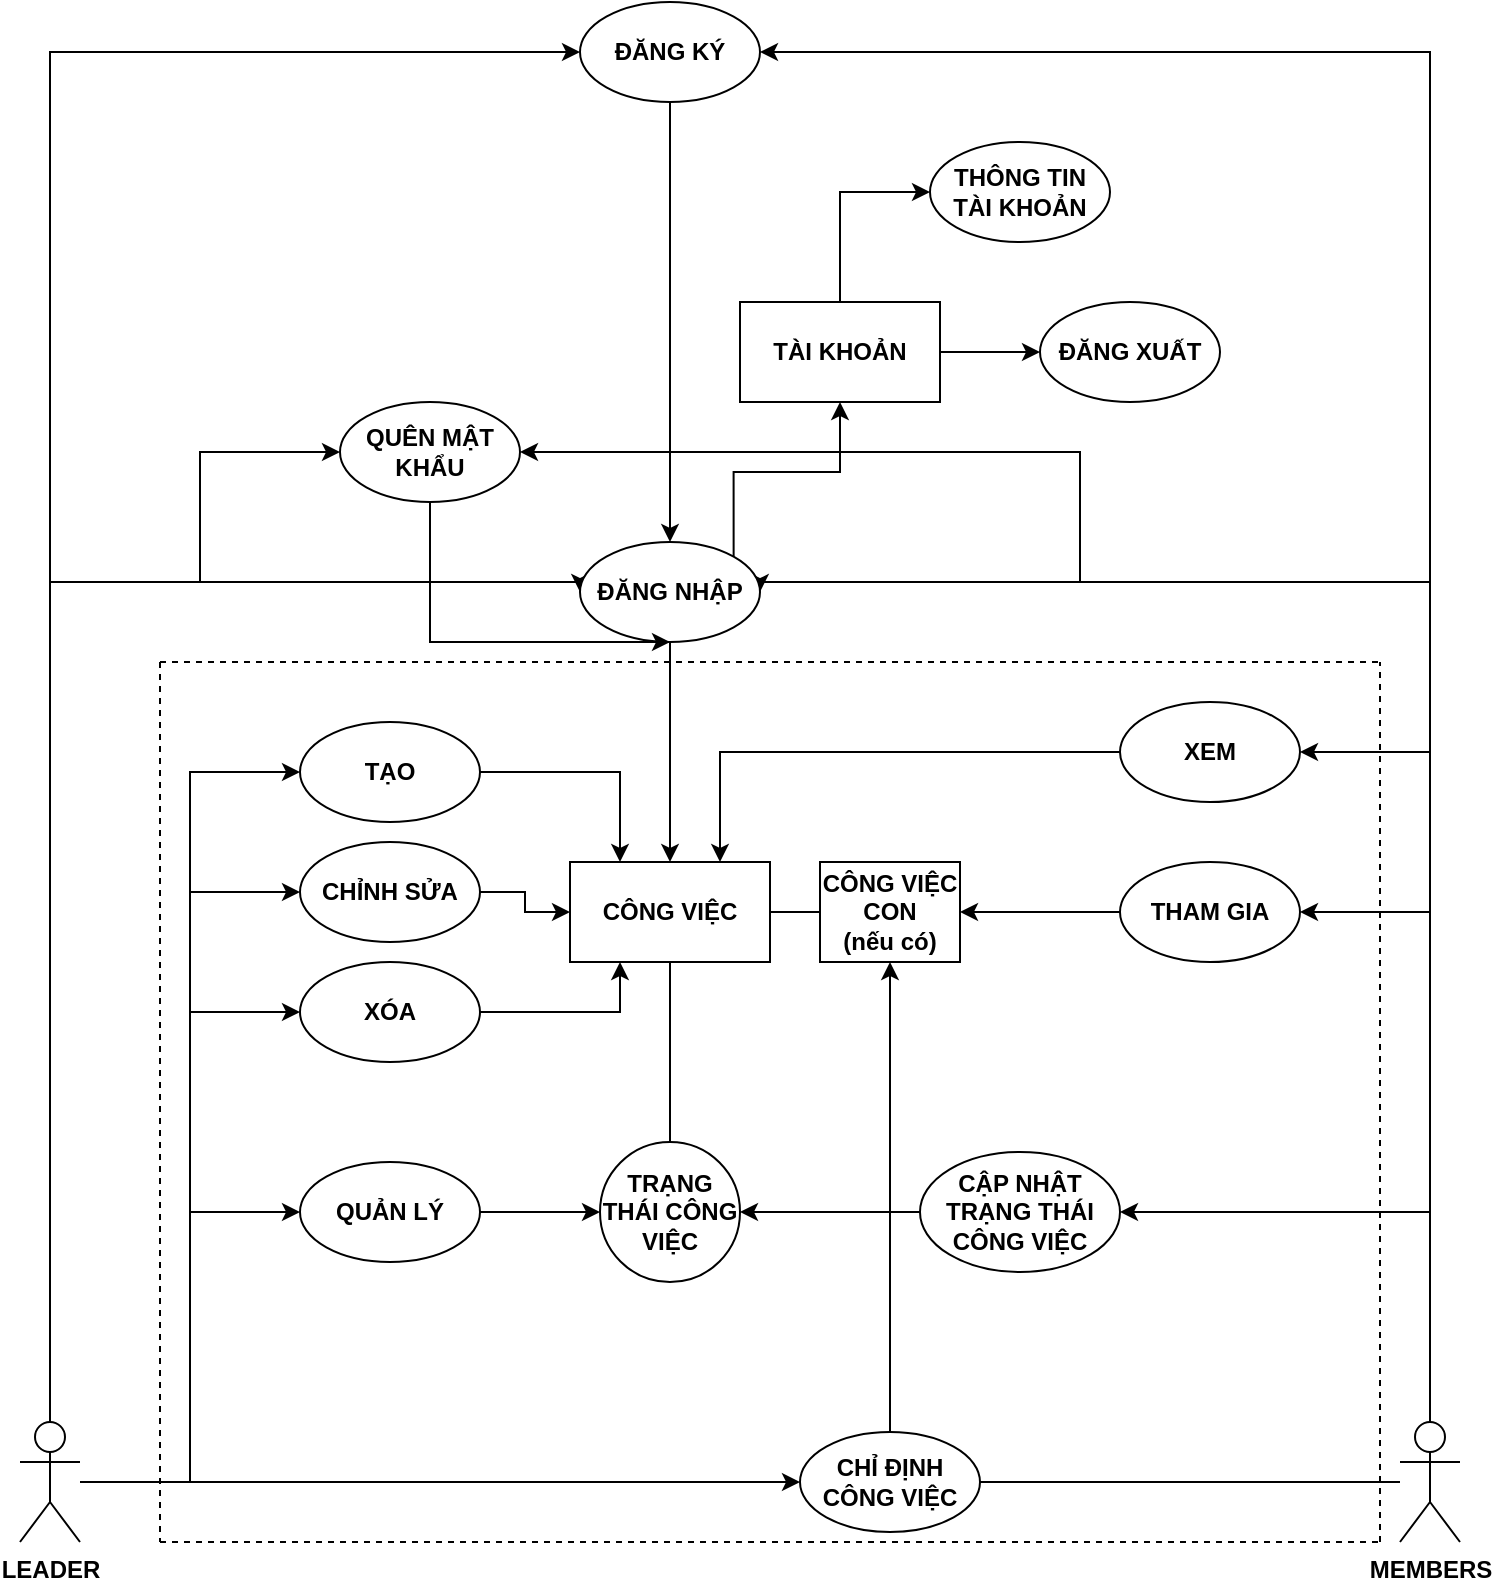 <mxfile version="24.7.8">
  <diagram name="Trang-1" id="Cjf59mMrRFcgfrY6k5yc">
    <mxGraphModel dx="1058" dy="1667" grid="1" gridSize="10" guides="1" tooltips="1" connect="1" arrows="1" fold="1" page="1" pageScale="1" pageWidth="827" pageHeight="1169" math="0" shadow="0">
      <root>
        <mxCell id="0" />
        <mxCell id="1" parent="0" />
        <mxCell id="nLk5Q_HTcDdQu3u07LqY-6" style="edgeStyle=orthogonalEdgeStyle;rounded=0;orthogonalLoop=1;jettySize=auto;html=1;entryX=0;entryY=0.5;entryDx=0;entryDy=0;" parent="1" source="nLk5Q_HTcDdQu3u07LqY-1" target="nLk5Q_HTcDdQu3u07LqY-4" edge="1">
          <mxGeometry relative="1" as="geometry">
            <Array as="points">
              <mxPoint x="85" y="160" />
              <mxPoint x="350" y="160" />
            </Array>
          </mxGeometry>
        </mxCell>
        <mxCell id="nLk5Q_HTcDdQu3u07LqY-17" style="edgeStyle=orthogonalEdgeStyle;rounded=0;orthogonalLoop=1;jettySize=auto;html=1;entryX=0;entryY=0.5;entryDx=0;entryDy=0;" parent="1" source="nLk5Q_HTcDdQu3u07LqY-1" target="nLk5Q_HTcDdQu3u07LqY-3" edge="1">
          <mxGeometry relative="1" as="geometry">
            <Array as="points">
              <mxPoint x="85" y="-105" />
            </Array>
          </mxGeometry>
        </mxCell>
        <mxCell id="nLk5Q_HTcDdQu3u07LqY-18" style="edgeStyle=orthogonalEdgeStyle;rounded=0;orthogonalLoop=1;jettySize=auto;html=1;entryX=0;entryY=0.5;entryDx=0;entryDy=0;" parent="1" source="nLk5Q_HTcDdQu3u07LqY-1" target="nLk5Q_HTcDdQu3u07LqY-14" edge="1">
          <mxGeometry relative="1" as="geometry" />
        </mxCell>
        <mxCell id="nLk5Q_HTcDdQu3u07LqY-19" style="edgeStyle=orthogonalEdgeStyle;rounded=0;orthogonalLoop=1;jettySize=auto;html=1;entryX=0;entryY=0.5;entryDx=0;entryDy=0;" parent="1" source="nLk5Q_HTcDdQu3u07LqY-1" target="nLk5Q_HTcDdQu3u07LqY-15" edge="1">
          <mxGeometry relative="1" as="geometry" />
        </mxCell>
        <mxCell id="nLk5Q_HTcDdQu3u07LqY-20" style="edgeStyle=orthogonalEdgeStyle;rounded=0;orthogonalLoop=1;jettySize=auto;html=1;entryX=0;entryY=0.5;entryDx=0;entryDy=0;" parent="1" source="nLk5Q_HTcDdQu3u07LqY-1" target="nLk5Q_HTcDdQu3u07LqY-16" edge="1">
          <mxGeometry relative="1" as="geometry" />
        </mxCell>
        <mxCell id="nLk5Q_HTcDdQu3u07LqY-32" style="edgeStyle=orthogonalEdgeStyle;rounded=0;orthogonalLoop=1;jettySize=auto;html=1;entryX=0;entryY=0.5;entryDx=0;entryDy=0;" parent="1" source="nLk5Q_HTcDdQu3u07LqY-1" target="nLk5Q_HTcDdQu3u07LqY-31" edge="1">
          <mxGeometry relative="1" as="geometry" />
        </mxCell>
        <mxCell id="nLk5Q_HTcDdQu3u07LqY-49" style="edgeStyle=orthogonalEdgeStyle;rounded=0;orthogonalLoop=1;jettySize=auto;html=1;entryX=0;entryY=0.5;entryDx=0;entryDy=0;" parent="1" source="nLk5Q_HTcDdQu3u07LqY-1" target="nLk5Q_HTcDdQu3u07LqY-46" edge="1">
          <mxGeometry relative="1" as="geometry" />
        </mxCell>
        <mxCell id="nLk5Q_HTcDdQu3u07LqY-1" value="LEADER" style="shape=umlActor;verticalLabelPosition=bottom;verticalAlign=top;html=1;outlineConnect=0;fontStyle=1" parent="1" vertex="1">
          <mxGeometry x="70" y="580" width="30" height="60" as="geometry" />
        </mxCell>
        <mxCell id="nLk5Q_HTcDdQu3u07LqY-7" style="edgeStyle=orthogonalEdgeStyle;rounded=0;orthogonalLoop=1;jettySize=auto;html=1;entryX=1;entryY=0.5;entryDx=0;entryDy=0;" parent="1" source="nLk5Q_HTcDdQu3u07LqY-2" target="nLk5Q_HTcDdQu3u07LqY-3" edge="1">
          <mxGeometry relative="1" as="geometry">
            <Array as="points">
              <mxPoint x="775" y="-105" />
            </Array>
          </mxGeometry>
        </mxCell>
        <mxCell id="nLk5Q_HTcDdQu3u07LqY-8" style="edgeStyle=orthogonalEdgeStyle;rounded=0;orthogonalLoop=1;jettySize=auto;html=1;entryX=1;entryY=0.5;entryDx=0;entryDy=0;" parent="1" source="nLk5Q_HTcDdQu3u07LqY-2" target="nLk5Q_HTcDdQu3u07LqY-4" edge="1">
          <mxGeometry relative="1" as="geometry">
            <Array as="points">
              <mxPoint x="775" y="160" />
              <mxPoint x="440" y="160" />
            </Array>
          </mxGeometry>
        </mxCell>
        <mxCell id="nLk5Q_HTcDdQu3u07LqY-37" style="edgeStyle=orthogonalEdgeStyle;rounded=0;orthogonalLoop=1;jettySize=auto;html=1;entryX=1;entryY=0.5;entryDx=0;entryDy=0;" parent="1" source="nLk5Q_HTcDdQu3u07LqY-2" target="nLk5Q_HTcDdQu3u07LqY-35" edge="1">
          <mxGeometry relative="1" as="geometry">
            <Array as="points">
              <mxPoint x="775" y="245" />
            </Array>
          </mxGeometry>
        </mxCell>
        <mxCell id="nLk5Q_HTcDdQu3u07LqY-38" style="edgeStyle=orthogonalEdgeStyle;rounded=0;orthogonalLoop=1;jettySize=auto;html=1;" parent="1" source="nLk5Q_HTcDdQu3u07LqY-2" target="nLk5Q_HTcDdQu3u07LqY-36" edge="1">
          <mxGeometry relative="1" as="geometry">
            <Array as="points">
              <mxPoint x="775" y="325" />
            </Array>
          </mxGeometry>
        </mxCell>
        <mxCell id="nLk5Q_HTcDdQu3u07LqY-43" style="edgeStyle=orthogonalEdgeStyle;rounded=0;orthogonalLoop=1;jettySize=auto;html=1;entryX=1;entryY=0.5;entryDx=0;entryDy=0;" parent="1" source="nLk5Q_HTcDdQu3u07LqY-2" target="nLk5Q_HTcDdQu3u07LqY-42" edge="1">
          <mxGeometry relative="1" as="geometry">
            <Array as="points">
              <mxPoint x="775" y="475" />
            </Array>
          </mxGeometry>
        </mxCell>
        <mxCell id="nLk5Q_HTcDdQu3u07LqY-2" value="MEMBERS" style="shape=umlActor;verticalLabelPosition=bottom;verticalAlign=top;html=1;outlineConnect=0;fontStyle=1" parent="1" vertex="1">
          <mxGeometry x="760" y="580" width="30" height="60" as="geometry" />
        </mxCell>
        <mxCell id="nLk5Q_HTcDdQu3u07LqY-10" style="edgeStyle=orthogonalEdgeStyle;rounded=0;orthogonalLoop=1;jettySize=auto;html=1;entryX=0.5;entryY=0;entryDx=0;entryDy=0;" parent="1" source="nLk5Q_HTcDdQu3u07LqY-3" target="nLk5Q_HTcDdQu3u07LqY-4" edge="1">
          <mxGeometry relative="1" as="geometry">
            <Array as="points">
              <mxPoint x="395" y="60" />
              <mxPoint x="395" y="60" />
            </Array>
          </mxGeometry>
        </mxCell>
        <mxCell id="nLk5Q_HTcDdQu3u07LqY-3" value="&lt;b&gt;ĐĂNG KÝ&lt;/b&gt;" style="ellipse;whiteSpace=wrap;html=1;" parent="1" vertex="1">
          <mxGeometry x="350" y="-130" width="90" height="50" as="geometry" />
        </mxCell>
        <mxCell id="nLk5Q_HTcDdQu3u07LqY-24" style="edgeStyle=orthogonalEdgeStyle;rounded=0;orthogonalLoop=1;jettySize=auto;html=1;" parent="1" source="nLk5Q_HTcDdQu3u07LqY-4" target="nLk5Q_HTcDdQu3u07LqY-12" edge="1">
          <mxGeometry relative="1" as="geometry" />
        </mxCell>
        <mxCell id="ty7zwHUonPKPELbw-AoR-5" style="edgeStyle=orthogonalEdgeStyle;rounded=0;orthogonalLoop=1;jettySize=auto;html=1;exitX=1;exitY=0;exitDx=0;exitDy=0;entryX=0.5;entryY=1;entryDx=0;entryDy=0;" edge="1" parent="1" source="nLk5Q_HTcDdQu3u07LqY-4" target="ty7zwHUonPKPELbw-AoR-6">
          <mxGeometry relative="1" as="geometry">
            <mxPoint x="500" y="50" as="targetPoint" />
          </mxGeometry>
        </mxCell>
        <mxCell id="nLk5Q_HTcDdQu3u07LqY-4" value="&lt;b&gt;ĐĂNG NHẬP&lt;/b&gt;" style="ellipse;whiteSpace=wrap;html=1;" parent="1" vertex="1">
          <mxGeometry x="350" y="140" width="90" height="50" as="geometry" />
        </mxCell>
        <mxCell id="nLk5Q_HTcDdQu3u07LqY-12" value="&lt;b&gt;CÔNG VIỆC&lt;/b&gt;" style="rounded=0;whiteSpace=wrap;html=1;" parent="1" vertex="1">
          <mxGeometry x="345" y="300" width="100" height="50" as="geometry" />
        </mxCell>
        <mxCell id="nLk5Q_HTcDdQu3u07LqY-21" style="edgeStyle=orthogonalEdgeStyle;rounded=0;orthogonalLoop=1;jettySize=auto;html=1;entryX=0.25;entryY=0;entryDx=0;entryDy=0;" parent="1" source="nLk5Q_HTcDdQu3u07LqY-14" target="nLk5Q_HTcDdQu3u07LqY-12" edge="1">
          <mxGeometry relative="1" as="geometry" />
        </mxCell>
        <mxCell id="nLk5Q_HTcDdQu3u07LqY-14" value="&lt;b&gt;TẠO&lt;/b&gt;" style="ellipse;whiteSpace=wrap;html=1;" parent="1" vertex="1">
          <mxGeometry x="210" y="230" width="90" height="50" as="geometry" />
        </mxCell>
        <mxCell id="nLk5Q_HTcDdQu3u07LqY-22" style="edgeStyle=orthogonalEdgeStyle;rounded=0;orthogonalLoop=1;jettySize=auto;html=1;entryX=0;entryY=0.5;entryDx=0;entryDy=0;" parent="1" source="nLk5Q_HTcDdQu3u07LqY-15" target="nLk5Q_HTcDdQu3u07LqY-12" edge="1">
          <mxGeometry relative="1" as="geometry" />
        </mxCell>
        <mxCell id="nLk5Q_HTcDdQu3u07LqY-15" value="&lt;b&gt;CHỈNH SỬA&lt;/b&gt;" style="ellipse;whiteSpace=wrap;html=1;" parent="1" vertex="1">
          <mxGeometry x="210" y="290" width="90" height="50" as="geometry" />
        </mxCell>
        <mxCell id="nLk5Q_HTcDdQu3u07LqY-23" style="edgeStyle=orthogonalEdgeStyle;rounded=0;orthogonalLoop=1;jettySize=auto;html=1;entryX=0.25;entryY=1;entryDx=0;entryDy=0;" parent="1" source="nLk5Q_HTcDdQu3u07LqY-16" target="nLk5Q_HTcDdQu3u07LqY-12" edge="1">
          <mxGeometry relative="1" as="geometry" />
        </mxCell>
        <mxCell id="nLk5Q_HTcDdQu3u07LqY-16" value="XÓA" style="ellipse;whiteSpace=wrap;html=1;fontStyle=1" parent="1" vertex="1">
          <mxGeometry x="210" y="350" width="90" height="50" as="geometry" />
        </mxCell>
        <mxCell id="nLk5Q_HTcDdQu3u07LqY-25" value="CÔNG VIỆC CON&lt;div&gt;(nếu có)&lt;/div&gt;" style="rounded=0;whiteSpace=wrap;html=1;fontStyle=1" parent="1" vertex="1">
          <mxGeometry x="470" y="300" width="70" height="50" as="geometry" />
        </mxCell>
        <mxCell id="nLk5Q_HTcDdQu3u07LqY-27" value="TRẠNG THÁI CÔNG VIỆC" style="ellipse;whiteSpace=wrap;html=1;aspect=fixed;fontStyle=1" parent="1" vertex="1">
          <mxGeometry x="360" y="440" width="70" height="70" as="geometry" />
        </mxCell>
        <mxCell id="nLk5Q_HTcDdQu3u07LqY-30" value="" style="endArrow=none;html=1;rounded=0;entryX=0.5;entryY=1;entryDx=0;entryDy=0;exitX=0.5;exitY=0;exitDx=0;exitDy=0;" parent="1" source="nLk5Q_HTcDdQu3u07LqY-27" target="nLk5Q_HTcDdQu3u07LqY-12" edge="1">
          <mxGeometry width="50" height="50" relative="1" as="geometry">
            <mxPoint x="390" y="420" as="sourcePoint" />
            <mxPoint x="440" y="370" as="targetPoint" />
          </mxGeometry>
        </mxCell>
        <mxCell id="nLk5Q_HTcDdQu3u07LqY-33" style="edgeStyle=orthogonalEdgeStyle;rounded=0;orthogonalLoop=1;jettySize=auto;html=1;entryX=0;entryY=0.5;entryDx=0;entryDy=0;" parent="1" source="nLk5Q_HTcDdQu3u07LqY-31" target="nLk5Q_HTcDdQu3u07LqY-27" edge="1">
          <mxGeometry relative="1" as="geometry" />
        </mxCell>
        <mxCell id="nLk5Q_HTcDdQu3u07LqY-31" value="&lt;b&gt;QUẢN LÝ&lt;/b&gt;" style="ellipse;whiteSpace=wrap;html=1;fontStyle=0" parent="1" vertex="1">
          <mxGeometry x="210" y="450" width="90" height="50" as="geometry" />
        </mxCell>
        <mxCell id="nLk5Q_HTcDdQu3u07LqY-39" style="edgeStyle=orthogonalEdgeStyle;rounded=0;orthogonalLoop=1;jettySize=auto;html=1;entryX=0.75;entryY=0;entryDx=0;entryDy=0;" parent="1" source="nLk5Q_HTcDdQu3u07LqY-35" target="nLk5Q_HTcDdQu3u07LqY-12" edge="1">
          <mxGeometry relative="1" as="geometry" />
        </mxCell>
        <mxCell id="nLk5Q_HTcDdQu3u07LqY-35" value="XEM" style="ellipse;whiteSpace=wrap;html=1;fontStyle=1" parent="1" vertex="1">
          <mxGeometry x="620" y="220" width="90" height="50" as="geometry" />
        </mxCell>
        <mxCell id="nLk5Q_HTcDdQu3u07LqY-40" style="edgeStyle=orthogonalEdgeStyle;rounded=0;orthogonalLoop=1;jettySize=auto;html=1;entryX=1;entryY=0.5;entryDx=0;entryDy=0;" parent="1" source="nLk5Q_HTcDdQu3u07LqY-36" target="nLk5Q_HTcDdQu3u07LqY-25" edge="1">
          <mxGeometry relative="1" as="geometry" />
        </mxCell>
        <mxCell id="nLk5Q_HTcDdQu3u07LqY-36" value="THAM GIA" style="ellipse;whiteSpace=wrap;html=1;fontStyle=1" parent="1" vertex="1">
          <mxGeometry x="620" y="300" width="90" height="50" as="geometry" />
        </mxCell>
        <mxCell id="nLk5Q_HTcDdQu3u07LqY-44" style="edgeStyle=orthogonalEdgeStyle;rounded=0;orthogonalLoop=1;jettySize=auto;html=1;entryX=1;entryY=0.5;entryDx=0;entryDy=0;" parent="1" source="nLk5Q_HTcDdQu3u07LqY-42" target="nLk5Q_HTcDdQu3u07LqY-27" edge="1">
          <mxGeometry relative="1" as="geometry" />
        </mxCell>
        <mxCell id="nLk5Q_HTcDdQu3u07LqY-42" value="CẬP NHẬT TRẠNG THÁI CÔNG VIỆC" style="ellipse;whiteSpace=wrap;html=1;fontStyle=1" parent="1" vertex="1">
          <mxGeometry x="520" y="445" width="100" height="60" as="geometry" />
        </mxCell>
        <mxCell id="nLk5Q_HTcDdQu3u07LqY-51" style="edgeStyle=orthogonalEdgeStyle;rounded=0;orthogonalLoop=1;jettySize=auto;html=1;entryX=0.5;entryY=1;entryDx=0;entryDy=0;" parent="1" source="nLk5Q_HTcDdQu3u07LqY-46" target="nLk5Q_HTcDdQu3u07LqY-25" edge="1">
          <mxGeometry relative="1" as="geometry" />
        </mxCell>
        <mxCell id="nLk5Q_HTcDdQu3u07LqY-46" value="&lt;b&gt;CHỈ ĐỊNH CÔNG VIỆC&lt;/b&gt;" style="ellipse;whiteSpace=wrap;html=1;fontStyle=0" parent="1" vertex="1">
          <mxGeometry x="460" y="585" width="90" height="50" as="geometry" />
        </mxCell>
        <mxCell id="nLk5Q_HTcDdQu3u07LqY-48" value="" style="endArrow=none;html=1;rounded=0;exitX=1;exitY=0.5;exitDx=0;exitDy=0;" parent="1" source="nLk5Q_HTcDdQu3u07LqY-46" target="nLk5Q_HTcDdQu3u07LqY-2" edge="1">
          <mxGeometry width="50" height="50" relative="1" as="geometry">
            <mxPoint x="390" y="520" as="sourcePoint" />
            <mxPoint x="440" y="470" as="targetPoint" />
            <Array as="points" />
          </mxGeometry>
        </mxCell>
        <mxCell id="nLk5Q_HTcDdQu3u07LqY-52" value="" style="endArrow=none;html=1;rounded=0;entryX=0;entryY=0.5;entryDx=0;entryDy=0;exitX=1;exitY=0.5;exitDx=0;exitDy=0;" parent="1" source="nLk5Q_HTcDdQu3u07LqY-12" target="nLk5Q_HTcDdQu3u07LqY-25" edge="1">
          <mxGeometry width="50" height="50" relative="1" as="geometry">
            <mxPoint x="390" y="520" as="sourcePoint" />
            <mxPoint x="440" y="470" as="targetPoint" />
          </mxGeometry>
        </mxCell>
        <mxCell id="nLk5Q_HTcDdQu3u07LqY-53" value="" style="endArrow=none;dashed=1;html=1;rounded=0;" parent="1" edge="1">
          <mxGeometry width="50" height="50" relative="1" as="geometry">
            <mxPoint x="140" y="200" as="sourcePoint" />
            <mxPoint x="750" y="200" as="targetPoint" />
          </mxGeometry>
        </mxCell>
        <mxCell id="nLk5Q_HTcDdQu3u07LqY-54" value="" style="endArrow=none;dashed=1;html=1;rounded=0;" parent="1" edge="1">
          <mxGeometry width="50" height="50" relative="1" as="geometry">
            <mxPoint x="750" y="640" as="sourcePoint" />
            <mxPoint x="750" y="200" as="targetPoint" />
          </mxGeometry>
        </mxCell>
        <mxCell id="nLk5Q_HTcDdQu3u07LqY-55" value="" style="endArrow=none;dashed=1;html=1;rounded=0;" parent="1" edge="1">
          <mxGeometry width="50" height="50" relative="1" as="geometry">
            <mxPoint x="140" y="200" as="sourcePoint" />
            <mxPoint x="140" y="640" as="targetPoint" />
          </mxGeometry>
        </mxCell>
        <mxCell id="nLk5Q_HTcDdQu3u07LqY-56" value="" style="endArrow=none;dashed=1;html=1;rounded=0;" parent="1" edge="1">
          <mxGeometry width="50" height="50" relative="1" as="geometry">
            <mxPoint x="140" y="640" as="sourcePoint" />
            <mxPoint x="750" y="640" as="targetPoint" />
          </mxGeometry>
        </mxCell>
        <mxCell id="ty7zwHUonPKPELbw-AoR-9" style="edgeStyle=orthogonalEdgeStyle;rounded=0;orthogonalLoop=1;jettySize=auto;html=1;exitX=0.75;exitY=0;exitDx=0;exitDy=0;entryX=0;entryY=0.5;entryDx=0;entryDy=0;" edge="1" parent="1" source="ty7zwHUonPKPELbw-AoR-6" target="ty7zwHUonPKPELbw-AoR-7">
          <mxGeometry relative="1" as="geometry">
            <Array as="points">
              <mxPoint x="480" y="20" />
              <mxPoint x="480" y="-35" />
            </Array>
          </mxGeometry>
        </mxCell>
        <mxCell id="ty7zwHUonPKPELbw-AoR-11" style="edgeStyle=orthogonalEdgeStyle;rounded=0;orthogonalLoop=1;jettySize=auto;html=1;exitX=1;exitY=0.5;exitDx=0;exitDy=0;entryX=0;entryY=0.5;entryDx=0;entryDy=0;" edge="1" parent="1" source="ty7zwHUonPKPELbw-AoR-6" target="ty7zwHUonPKPELbw-AoR-10">
          <mxGeometry relative="1" as="geometry" />
        </mxCell>
        <mxCell id="ty7zwHUonPKPELbw-AoR-6" value="&lt;b&gt;TÀI KHOẢN&lt;/b&gt;" style="rounded=0;whiteSpace=wrap;html=1;" vertex="1" parent="1">
          <mxGeometry x="430" y="20" width="100" height="50" as="geometry" />
        </mxCell>
        <mxCell id="ty7zwHUonPKPELbw-AoR-7" value="THÔNG TIN TÀI KHOẢN" style="ellipse;whiteSpace=wrap;html=1;fontStyle=1" vertex="1" parent="1">
          <mxGeometry x="525" y="-60" width="90" height="50" as="geometry" />
        </mxCell>
        <mxCell id="ty7zwHUonPKPELbw-AoR-10" value="ĐĂNG XUẤT" style="ellipse;whiteSpace=wrap;html=1;fontStyle=1" vertex="1" parent="1">
          <mxGeometry x="580" y="20" width="90" height="50" as="geometry" />
        </mxCell>
        <mxCell id="ty7zwHUonPKPELbw-AoR-13" value="" style="endArrow=classic;html=1;rounded=0;entryX=0;entryY=0.5;entryDx=0;entryDy=0;" edge="1" parent="1" target="ty7zwHUonPKPELbw-AoR-14">
          <mxGeometry width="50" height="50" relative="1" as="geometry">
            <mxPoint x="160" y="160" as="sourcePoint" />
            <mxPoint x="160" y="120" as="targetPoint" />
            <Array as="points">
              <mxPoint x="160" y="95" />
            </Array>
          </mxGeometry>
        </mxCell>
        <mxCell id="ty7zwHUonPKPELbw-AoR-16" style="edgeStyle=orthogonalEdgeStyle;rounded=0;orthogonalLoop=1;jettySize=auto;html=1;exitX=0.5;exitY=1;exitDx=0;exitDy=0;entryX=0.5;entryY=1;entryDx=0;entryDy=0;" edge="1" parent="1" source="ty7zwHUonPKPELbw-AoR-14" target="nLk5Q_HTcDdQu3u07LqY-4">
          <mxGeometry relative="1" as="geometry">
            <Array as="points">
              <mxPoint x="275" y="190" />
            </Array>
          </mxGeometry>
        </mxCell>
        <mxCell id="ty7zwHUonPKPELbw-AoR-14" value="&lt;b&gt;QUÊN MẬT KHẨU&lt;/b&gt;" style="ellipse;whiteSpace=wrap;html=1;" vertex="1" parent="1">
          <mxGeometry x="230" y="70" width="90" height="50" as="geometry" />
        </mxCell>
        <mxCell id="ty7zwHUonPKPELbw-AoR-15" value="" style="endArrow=classic;html=1;rounded=0;entryX=1;entryY=0.5;entryDx=0;entryDy=0;" edge="1" parent="1" target="ty7zwHUonPKPELbw-AoR-14">
          <mxGeometry width="50" height="50" relative="1" as="geometry">
            <mxPoint x="600" y="160" as="sourcePoint" />
            <mxPoint x="390" y="70" as="targetPoint" />
            <Array as="points">
              <mxPoint x="600" y="95" />
            </Array>
          </mxGeometry>
        </mxCell>
      </root>
    </mxGraphModel>
  </diagram>
</mxfile>
